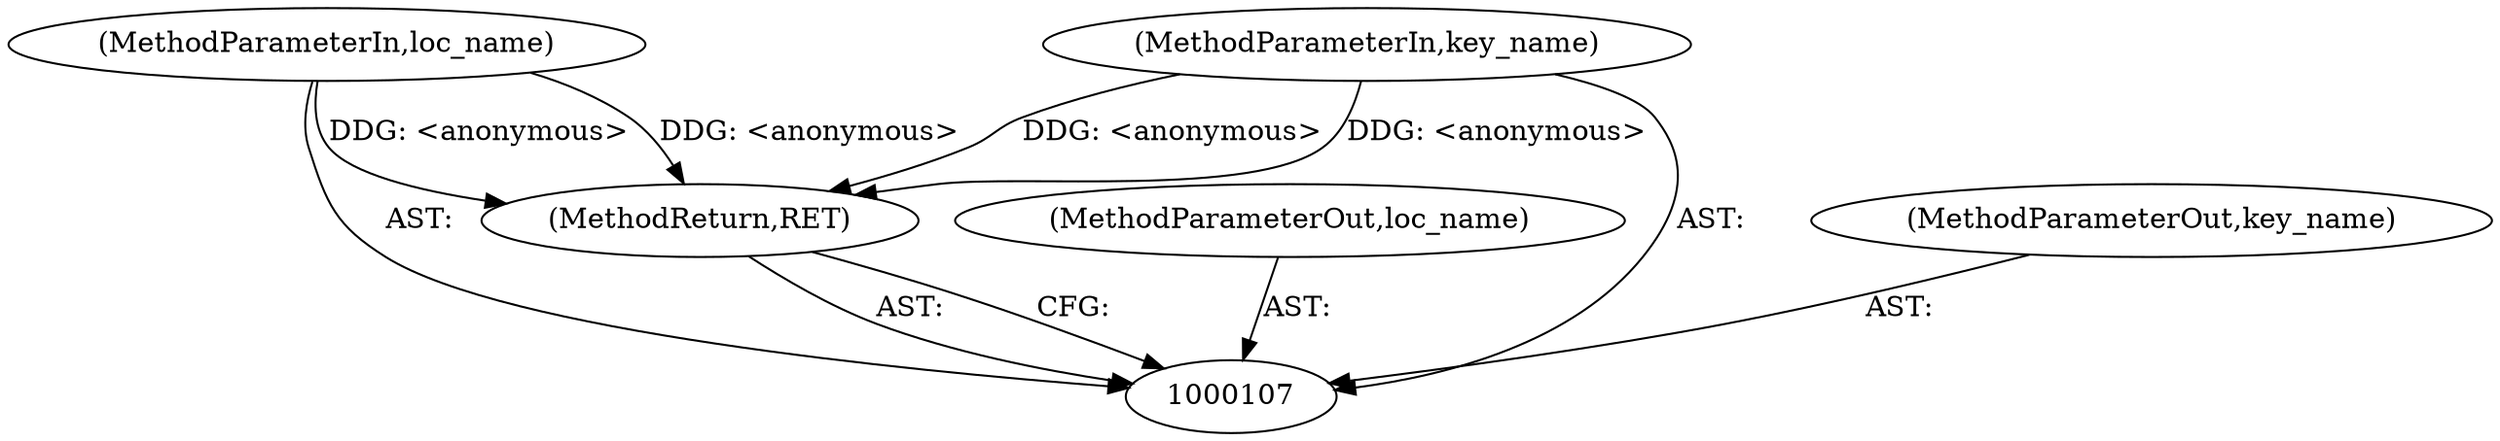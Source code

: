 digraph "0_php-src_97eff7eb57fc2320c267a949cffd622c38712484?w=1_16" {
"1000108" [label="(MethodParameterIn,loc_name)"];
"1000148" [label="(MethodParameterOut,loc_name)"];
"1000109" [label="(MethodParameterIn,key_name)"];
"1000149" [label="(MethodParameterOut,key_name)"];
"1000111" [label="(MethodReturn,RET)"];
"1000108" -> "1000107"  [label="AST: "];
"1000108" -> "1000111"  [label="DDG: <anonymous>"];
"1000148" -> "1000107"  [label="AST: "];
"1000109" -> "1000107"  [label="AST: "];
"1000109" -> "1000111"  [label="DDG: <anonymous>"];
"1000149" -> "1000107"  [label="AST: "];
"1000111" -> "1000107"  [label="AST: "];
"1000111" -> "1000107"  [label="CFG: "];
"1000109" -> "1000111"  [label="DDG: <anonymous>"];
"1000108" -> "1000111"  [label="DDG: <anonymous>"];
}
